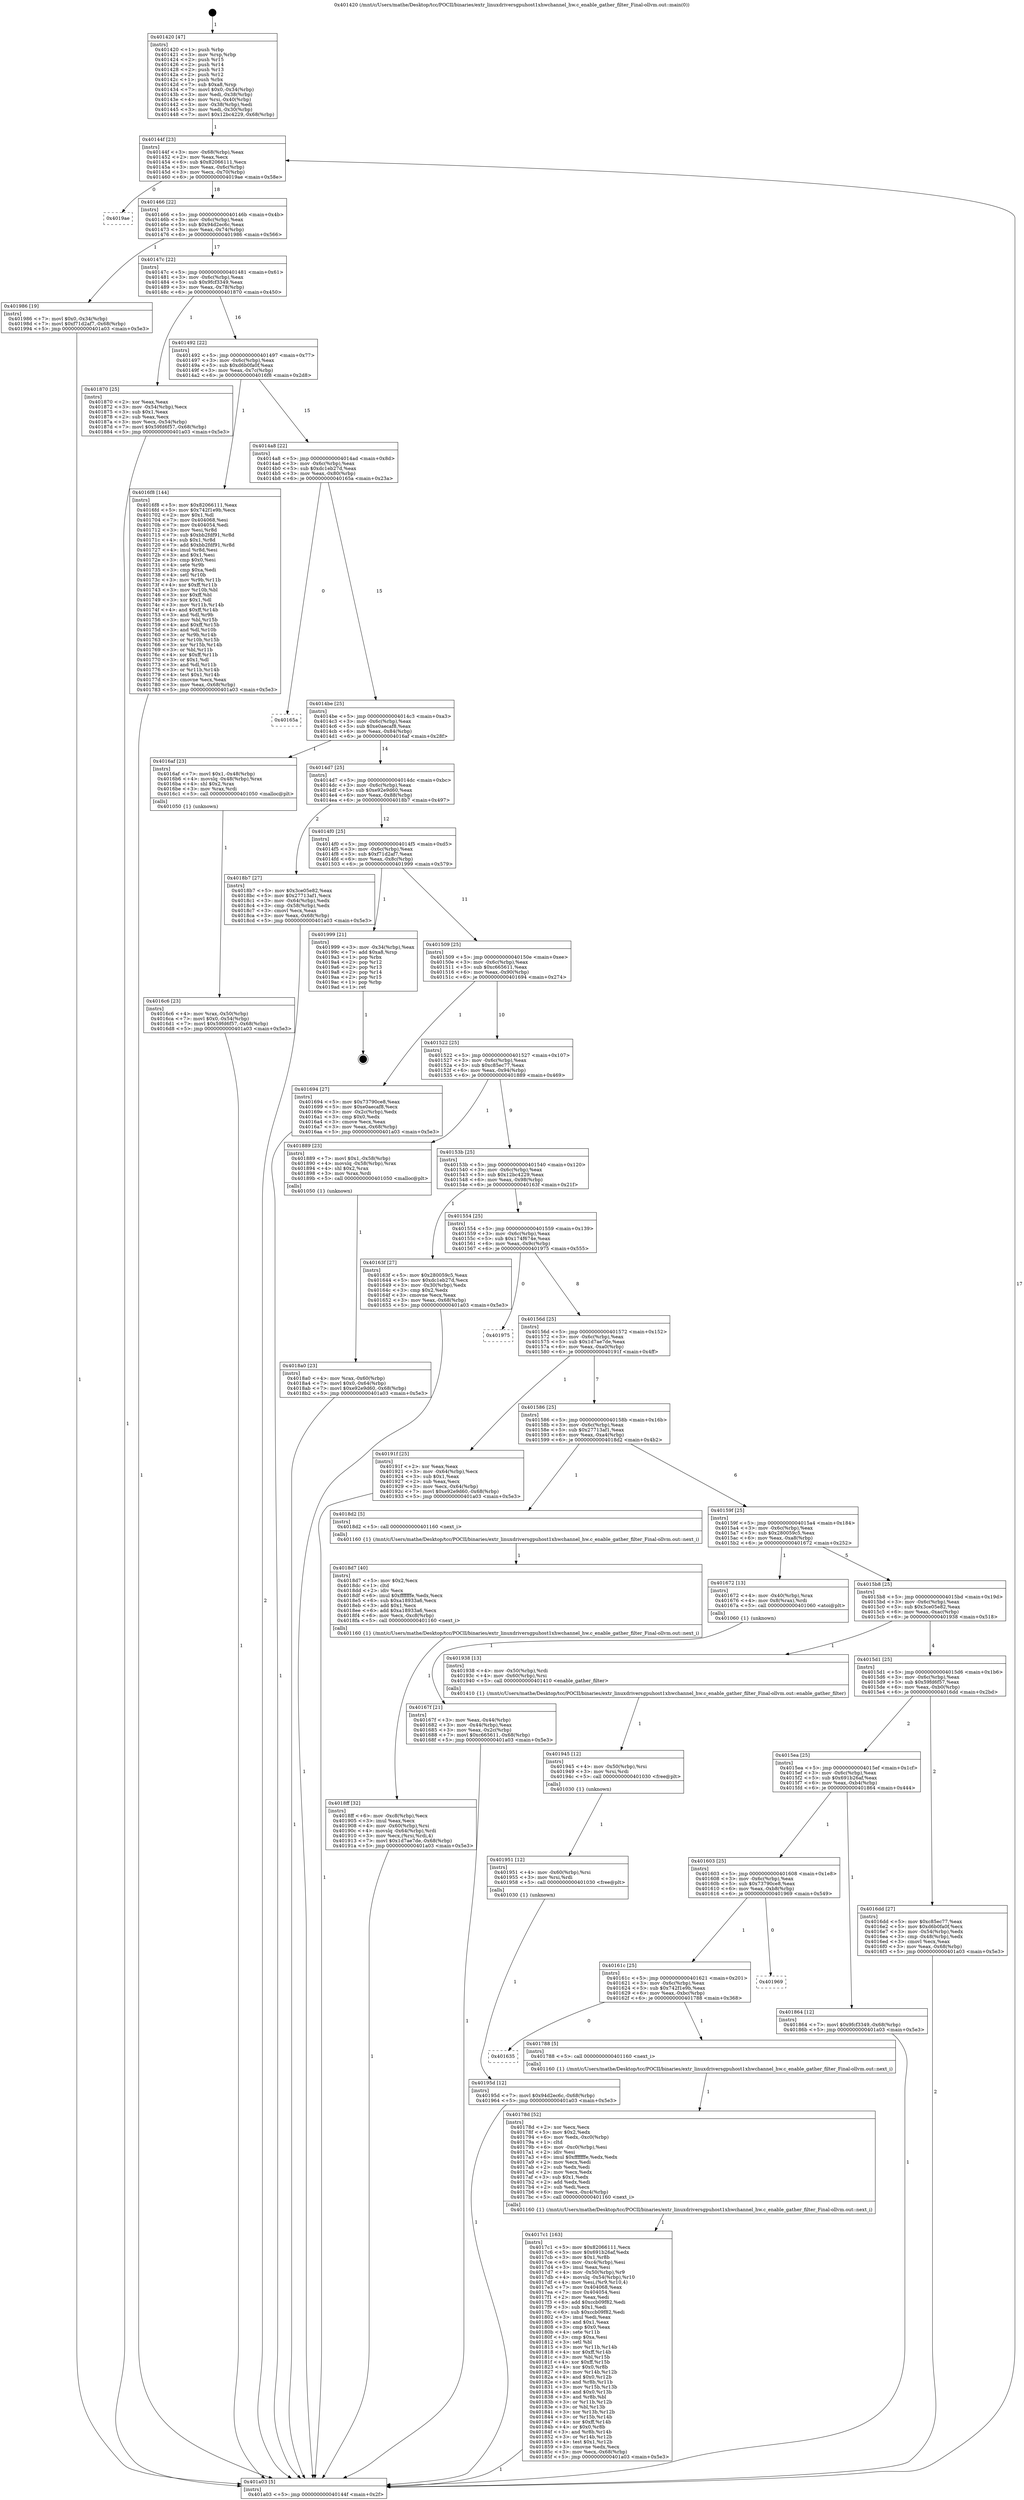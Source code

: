 digraph "0x401420" {
  label = "0x401420 (/mnt/c/Users/mathe/Desktop/tcc/POCII/binaries/extr_linuxdriversgpuhost1xhwchannel_hw.c_enable_gather_filter_Final-ollvm.out::main(0))"
  labelloc = "t"
  node[shape=record]

  Entry [label="",width=0.3,height=0.3,shape=circle,fillcolor=black,style=filled]
  "0x40144f" [label="{
     0x40144f [23]\l
     | [instrs]\l
     &nbsp;&nbsp;0x40144f \<+3\>: mov -0x68(%rbp),%eax\l
     &nbsp;&nbsp;0x401452 \<+2\>: mov %eax,%ecx\l
     &nbsp;&nbsp;0x401454 \<+6\>: sub $0x82066111,%ecx\l
     &nbsp;&nbsp;0x40145a \<+3\>: mov %eax,-0x6c(%rbp)\l
     &nbsp;&nbsp;0x40145d \<+3\>: mov %ecx,-0x70(%rbp)\l
     &nbsp;&nbsp;0x401460 \<+6\>: je 00000000004019ae \<main+0x58e\>\l
  }"]
  "0x4019ae" [label="{
     0x4019ae\l
  }", style=dashed]
  "0x401466" [label="{
     0x401466 [22]\l
     | [instrs]\l
     &nbsp;&nbsp;0x401466 \<+5\>: jmp 000000000040146b \<main+0x4b\>\l
     &nbsp;&nbsp;0x40146b \<+3\>: mov -0x6c(%rbp),%eax\l
     &nbsp;&nbsp;0x40146e \<+5\>: sub $0x94d2ec6c,%eax\l
     &nbsp;&nbsp;0x401473 \<+3\>: mov %eax,-0x74(%rbp)\l
     &nbsp;&nbsp;0x401476 \<+6\>: je 0000000000401986 \<main+0x566\>\l
  }"]
  Exit [label="",width=0.3,height=0.3,shape=circle,fillcolor=black,style=filled,peripheries=2]
  "0x401986" [label="{
     0x401986 [19]\l
     | [instrs]\l
     &nbsp;&nbsp;0x401986 \<+7\>: movl $0x0,-0x34(%rbp)\l
     &nbsp;&nbsp;0x40198d \<+7\>: movl $0xf71d2af7,-0x68(%rbp)\l
     &nbsp;&nbsp;0x401994 \<+5\>: jmp 0000000000401a03 \<main+0x5e3\>\l
  }"]
  "0x40147c" [label="{
     0x40147c [22]\l
     | [instrs]\l
     &nbsp;&nbsp;0x40147c \<+5\>: jmp 0000000000401481 \<main+0x61\>\l
     &nbsp;&nbsp;0x401481 \<+3\>: mov -0x6c(%rbp),%eax\l
     &nbsp;&nbsp;0x401484 \<+5\>: sub $0x9fcf3349,%eax\l
     &nbsp;&nbsp;0x401489 \<+3\>: mov %eax,-0x78(%rbp)\l
     &nbsp;&nbsp;0x40148c \<+6\>: je 0000000000401870 \<main+0x450\>\l
  }"]
  "0x40195d" [label="{
     0x40195d [12]\l
     | [instrs]\l
     &nbsp;&nbsp;0x40195d \<+7\>: movl $0x94d2ec6c,-0x68(%rbp)\l
     &nbsp;&nbsp;0x401964 \<+5\>: jmp 0000000000401a03 \<main+0x5e3\>\l
  }"]
  "0x401870" [label="{
     0x401870 [25]\l
     | [instrs]\l
     &nbsp;&nbsp;0x401870 \<+2\>: xor %eax,%eax\l
     &nbsp;&nbsp;0x401872 \<+3\>: mov -0x54(%rbp),%ecx\l
     &nbsp;&nbsp;0x401875 \<+3\>: sub $0x1,%eax\l
     &nbsp;&nbsp;0x401878 \<+2\>: sub %eax,%ecx\l
     &nbsp;&nbsp;0x40187a \<+3\>: mov %ecx,-0x54(%rbp)\l
     &nbsp;&nbsp;0x40187d \<+7\>: movl $0x59fd6f57,-0x68(%rbp)\l
     &nbsp;&nbsp;0x401884 \<+5\>: jmp 0000000000401a03 \<main+0x5e3\>\l
  }"]
  "0x401492" [label="{
     0x401492 [22]\l
     | [instrs]\l
     &nbsp;&nbsp;0x401492 \<+5\>: jmp 0000000000401497 \<main+0x77\>\l
     &nbsp;&nbsp;0x401497 \<+3\>: mov -0x6c(%rbp),%eax\l
     &nbsp;&nbsp;0x40149a \<+5\>: sub $0xd6b0fa0f,%eax\l
     &nbsp;&nbsp;0x40149f \<+3\>: mov %eax,-0x7c(%rbp)\l
     &nbsp;&nbsp;0x4014a2 \<+6\>: je 00000000004016f8 \<main+0x2d8\>\l
  }"]
  "0x401951" [label="{
     0x401951 [12]\l
     | [instrs]\l
     &nbsp;&nbsp;0x401951 \<+4\>: mov -0x60(%rbp),%rsi\l
     &nbsp;&nbsp;0x401955 \<+3\>: mov %rsi,%rdi\l
     &nbsp;&nbsp;0x401958 \<+5\>: call 0000000000401030 \<free@plt\>\l
     | [calls]\l
     &nbsp;&nbsp;0x401030 \{1\} (unknown)\l
  }"]
  "0x4016f8" [label="{
     0x4016f8 [144]\l
     | [instrs]\l
     &nbsp;&nbsp;0x4016f8 \<+5\>: mov $0x82066111,%eax\l
     &nbsp;&nbsp;0x4016fd \<+5\>: mov $0x742f1e9b,%ecx\l
     &nbsp;&nbsp;0x401702 \<+2\>: mov $0x1,%dl\l
     &nbsp;&nbsp;0x401704 \<+7\>: mov 0x404068,%esi\l
     &nbsp;&nbsp;0x40170b \<+7\>: mov 0x404054,%edi\l
     &nbsp;&nbsp;0x401712 \<+3\>: mov %esi,%r8d\l
     &nbsp;&nbsp;0x401715 \<+7\>: sub $0xbb2fdf91,%r8d\l
     &nbsp;&nbsp;0x40171c \<+4\>: sub $0x1,%r8d\l
     &nbsp;&nbsp;0x401720 \<+7\>: add $0xbb2fdf91,%r8d\l
     &nbsp;&nbsp;0x401727 \<+4\>: imul %r8d,%esi\l
     &nbsp;&nbsp;0x40172b \<+3\>: and $0x1,%esi\l
     &nbsp;&nbsp;0x40172e \<+3\>: cmp $0x0,%esi\l
     &nbsp;&nbsp;0x401731 \<+4\>: sete %r9b\l
     &nbsp;&nbsp;0x401735 \<+3\>: cmp $0xa,%edi\l
     &nbsp;&nbsp;0x401738 \<+4\>: setl %r10b\l
     &nbsp;&nbsp;0x40173c \<+3\>: mov %r9b,%r11b\l
     &nbsp;&nbsp;0x40173f \<+4\>: xor $0xff,%r11b\l
     &nbsp;&nbsp;0x401743 \<+3\>: mov %r10b,%bl\l
     &nbsp;&nbsp;0x401746 \<+3\>: xor $0xff,%bl\l
     &nbsp;&nbsp;0x401749 \<+3\>: xor $0x1,%dl\l
     &nbsp;&nbsp;0x40174c \<+3\>: mov %r11b,%r14b\l
     &nbsp;&nbsp;0x40174f \<+4\>: and $0xff,%r14b\l
     &nbsp;&nbsp;0x401753 \<+3\>: and %dl,%r9b\l
     &nbsp;&nbsp;0x401756 \<+3\>: mov %bl,%r15b\l
     &nbsp;&nbsp;0x401759 \<+4\>: and $0xff,%r15b\l
     &nbsp;&nbsp;0x40175d \<+3\>: and %dl,%r10b\l
     &nbsp;&nbsp;0x401760 \<+3\>: or %r9b,%r14b\l
     &nbsp;&nbsp;0x401763 \<+3\>: or %r10b,%r15b\l
     &nbsp;&nbsp;0x401766 \<+3\>: xor %r15b,%r14b\l
     &nbsp;&nbsp;0x401769 \<+3\>: or %bl,%r11b\l
     &nbsp;&nbsp;0x40176c \<+4\>: xor $0xff,%r11b\l
     &nbsp;&nbsp;0x401770 \<+3\>: or $0x1,%dl\l
     &nbsp;&nbsp;0x401773 \<+3\>: and %dl,%r11b\l
     &nbsp;&nbsp;0x401776 \<+3\>: or %r11b,%r14b\l
     &nbsp;&nbsp;0x401779 \<+4\>: test $0x1,%r14b\l
     &nbsp;&nbsp;0x40177d \<+3\>: cmovne %ecx,%eax\l
     &nbsp;&nbsp;0x401780 \<+3\>: mov %eax,-0x68(%rbp)\l
     &nbsp;&nbsp;0x401783 \<+5\>: jmp 0000000000401a03 \<main+0x5e3\>\l
  }"]
  "0x4014a8" [label="{
     0x4014a8 [22]\l
     | [instrs]\l
     &nbsp;&nbsp;0x4014a8 \<+5\>: jmp 00000000004014ad \<main+0x8d\>\l
     &nbsp;&nbsp;0x4014ad \<+3\>: mov -0x6c(%rbp),%eax\l
     &nbsp;&nbsp;0x4014b0 \<+5\>: sub $0xdc1eb27d,%eax\l
     &nbsp;&nbsp;0x4014b5 \<+3\>: mov %eax,-0x80(%rbp)\l
     &nbsp;&nbsp;0x4014b8 \<+6\>: je 000000000040165a \<main+0x23a\>\l
  }"]
  "0x401945" [label="{
     0x401945 [12]\l
     | [instrs]\l
     &nbsp;&nbsp;0x401945 \<+4\>: mov -0x50(%rbp),%rsi\l
     &nbsp;&nbsp;0x401949 \<+3\>: mov %rsi,%rdi\l
     &nbsp;&nbsp;0x40194c \<+5\>: call 0000000000401030 \<free@plt\>\l
     | [calls]\l
     &nbsp;&nbsp;0x401030 \{1\} (unknown)\l
  }"]
  "0x40165a" [label="{
     0x40165a\l
  }", style=dashed]
  "0x4014be" [label="{
     0x4014be [25]\l
     | [instrs]\l
     &nbsp;&nbsp;0x4014be \<+5\>: jmp 00000000004014c3 \<main+0xa3\>\l
     &nbsp;&nbsp;0x4014c3 \<+3\>: mov -0x6c(%rbp),%eax\l
     &nbsp;&nbsp;0x4014c6 \<+5\>: sub $0xe0aecaf8,%eax\l
     &nbsp;&nbsp;0x4014cb \<+6\>: mov %eax,-0x84(%rbp)\l
     &nbsp;&nbsp;0x4014d1 \<+6\>: je 00000000004016af \<main+0x28f\>\l
  }"]
  "0x4018ff" [label="{
     0x4018ff [32]\l
     | [instrs]\l
     &nbsp;&nbsp;0x4018ff \<+6\>: mov -0xc8(%rbp),%ecx\l
     &nbsp;&nbsp;0x401905 \<+3\>: imul %eax,%ecx\l
     &nbsp;&nbsp;0x401908 \<+4\>: mov -0x60(%rbp),%rsi\l
     &nbsp;&nbsp;0x40190c \<+4\>: movslq -0x64(%rbp),%rdi\l
     &nbsp;&nbsp;0x401910 \<+3\>: mov %ecx,(%rsi,%rdi,4)\l
     &nbsp;&nbsp;0x401913 \<+7\>: movl $0x1d7ae7de,-0x68(%rbp)\l
     &nbsp;&nbsp;0x40191a \<+5\>: jmp 0000000000401a03 \<main+0x5e3\>\l
  }"]
  "0x4016af" [label="{
     0x4016af [23]\l
     | [instrs]\l
     &nbsp;&nbsp;0x4016af \<+7\>: movl $0x1,-0x48(%rbp)\l
     &nbsp;&nbsp;0x4016b6 \<+4\>: movslq -0x48(%rbp),%rax\l
     &nbsp;&nbsp;0x4016ba \<+4\>: shl $0x2,%rax\l
     &nbsp;&nbsp;0x4016be \<+3\>: mov %rax,%rdi\l
     &nbsp;&nbsp;0x4016c1 \<+5\>: call 0000000000401050 \<malloc@plt\>\l
     | [calls]\l
     &nbsp;&nbsp;0x401050 \{1\} (unknown)\l
  }"]
  "0x4014d7" [label="{
     0x4014d7 [25]\l
     | [instrs]\l
     &nbsp;&nbsp;0x4014d7 \<+5\>: jmp 00000000004014dc \<main+0xbc\>\l
     &nbsp;&nbsp;0x4014dc \<+3\>: mov -0x6c(%rbp),%eax\l
     &nbsp;&nbsp;0x4014df \<+5\>: sub $0xe92e9d60,%eax\l
     &nbsp;&nbsp;0x4014e4 \<+6\>: mov %eax,-0x88(%rbp)\l
     &nbsp;&nbsp;0x4014ea \<+6\>: je 00000000004018b7 \<main+0x497\>\l
  }"]
  "0x4018d7" [label="{
     0x4018d7 [40]\l
     | [instrs]\l
     &nbsp;&nbsp;0x4018d7 \<+5\>: mov $0x2,%ecx\l
     &nbsp;&nbsp;0x4018dc \<+1\>: cltd\l
     &nbsp;&nbsp;0x4018dd \<+2\>: idiv %ecx\l
     &nbsp;&nbsp;0x4018df \<+6\>: imul $0xfffffffe,%edx,%ecx\l
     &nbsp;&nbsp;0x4018e5 \<+6\>: sub $0xa18933a6,%ecx\l
     &nbsp;&nbsp;0x4018eb \<+3\>: add $0x1,%ecx\l
     &nbsp;&nbsp;0x4018ee \<+6\>: add $0xa18933a6,%ecx\l
     &nbsp;&nbsp;0x4018f4 \<+6\>: mov %ecx,-0xc8(%rbp)\l
     &nbsp;&nbsp;0x4018fa \<+5\>: call 0000000000401160 \<next_i\>\l
     | [calls]\l
     &nbsp;&nbsp;0x401160 \{1\} (/mnt/c/Users/mathe/Desktop/tcc/POCII/binaries/extr_linuxdriversgpuhost1xhwchannel_hw.c_enable_gather_filter_Final-ollvm.out::next_i)\l
  }"]
  "0x4018b7" [label="{
     0x4018b7 [27]\l
     | [instrs]\l
     &nbsp;&nbsp;0x4018b7 \<+5\>: mov $0x3ce05e82,%eax\l
     &nbsp;&nbsp;0x4018bc \<+5\>: mov $0x27713af1,%ecx\l
     &nbsp;&nbsp;0x4018c1 \<+3\>: mov -0x64(%rbp),%edx\l
     &nbsp;&nbsp;0x4018c4 \<+3\>: cmp -0x58(%rbp),%edx\l
     &nbsp;&nbsp;0x4018c7 \<+3\>: cmovl %ecx,%eax\l
     &nbsp;&nbsp;0x4018ca \<+3\>: mov %eax,-0x68(%rbp)\l
     &nbsp;&nbsp;0x4018cd \<+5\>: jmp 0000000000401a03 \<main+0x5e3\>\l
  }"]
  "0x4014f0" [label="{
     0x4014f0 [25]\l
     | [instrs]\l
     &nbsp;&nbsp;0x4014f0 \<+5\>: jmp 00000000004014f5 \<main+0xd5\>\l
     &nbsp;&nbsp;0x4014f5 \<+3\>: mov -0x6c(%rbp),%eax\l
     &nbsp;&nbsp;0x4014f8 \<+5\>: sub $0xf71d2af7,%eax\l
     &nbsp;&nbsp;0x4014fd \<+6\>: mov %eax,-0x8c(%rbp)\l
     &nbsp;&nbsp;0x401503 \<+6\>: je 0000000000401999 \<main+0x579\>\l
  }"]
  "0x4018a0" [label="{
     0x4018a0 [23]\l
     | [instrs]\l
     &nbsp;&nbsp;0x4018a0 \<+4\>: mov %rax,-0x60(%rbp)\l
     &nbsp;&nbsp;0x4018a4 \<+7\>: movl $0x0,-0x64(%rbp)\l
     &nbsp;&nbsp;0x4018ab \<+7\>: movl $0xe92e9d60,-0x68(%rbp)\l
     &nbsp;&nbsp;0x4018b2 \<+5\>: jmp 0000000000401a03 \<main+0x5e3\>\l
  }"]
  "0x401999" [label="{
     0x401999 [21]\l
     | [instrs]\l
     &nbsp;&nbsp;0x401999 \<+3\>: mov -0x34(%rbp),%eax\l
     &nbsp;&nbsp;0x40199c \<+7\>: add $0xa8,%rsp\l
     &nbsp;&nbsp;0x4019a3 \<+1\>: pop %rbx\l
     &nbsp;&nbsp;0x4019a4 \<+2\>: pop %r12\l
     &nbsp;&nbsp;0x4019a6 \<+2\>: pop %r13\l
     &nbsp;&nbsp;0x4019a8 \<+2\>: pop %r14\l
     &nbsp;&nbsp;0x4019aa \<+2\>: pop %r15\l
     &nbsp;&nbsp;0x4019ac \<+1\>: pop %rbp\l
     &nbsp;&nbsp;0x4019ad \<+1\>: ret\l
  }"]
  "0x401509" [label="{
     0x401509 [25]\l
     | [instrs]\l
     &nbsp;&nbsp;0x401509 \<+5\>: jmp 000000000040150e \<main+0xee\>\l
     &nbsp;&nbsp;0x40150e \<+3\>: mov -0x6c(%rbp),%eax\l
     &nbsp;&nbsp;0x401511 \<+5\>: sub $0xc665611,%eax\l
     &nbsp;&nbsp;0x401516 \<+6\>: mov %eax,-0x90(%rbp)\l
     &nbsp;&nbsp;0x40151c \<+6\>: je 0000000000401694 \<main+0x274\>\l
  }"]
  "0x4017c1" [label="{
     0x4017c1 [163]\l
     | [instrs]\l
     &nbsp;&nbsp;0x4017c1 \<+5\>: mov $0x82066111,%ecx\l
     &nbsp;&nbsp;0x4017c6 \<+5\>: mov $0x691b26af,%edx\l
     &nbsp;&nbsp;0x4017cb \<+3\>: mov $0x1,%r8b\l
     &nbsp;&nbsp;0x4017ce \<+6\>: mov -0xc4(%rbp),%esi\l
     &nbsp;&nbsp;0x4017d4 \<+3\>: imul %eax,%esi\l
     &nbsp;&nbsp;0x4017d7 \<+4\>: mov -0x50(%rbp),%r9\l
     &nbsp;&nbsp;0x4017db \<+4\>: movslq -0x54(%rbp),%r10\l
     &nbsp;&nbsp;0x4017df \<+4\>: mov %esi,(%r9,%r10,4)\l
     &nbsp;&nbsp;0x4017e3 \<+7\>: mov 0x404068,%eax\l
     &nbsp;&nbsp;0x4017ea \<+7\>: mov 0x404054,%esi\l
     &nbsp;&nbsp;0x4017f1 \<+2\>: mov %eax,%edi\l
     &nbsp;&nbsp;0x4017f3 \<+6\>: add $0xccb09f82,%edi\l
     &nbsp;&nbsp;0x4017f9 \<+3\>: sub $0x1,%edi\l
     &nbsp;&nbsp;0x4017fc \<+6\>: sub $0xccb09f82,%edi\l
     &nbsp;&nbsp;0x401802 \<+3\>: imul %edi,%eax\l
     &nbsp;&nbsp;0x401805 \<+3\>: and $0x1,%eax\l
     &nbsp;&nbsp;0x401808 \<+3\>: cmp $0x0,%eax\l
     &nbsp;&nbsp;0x40180b \<+4\>: sete %r11b\l
     &nbsp;&nbsp;0x40180f \<+3\>: cmp $0xa,%esi\l
     &nbsp;&nbsp;0x401812 \<+3\>: setl %bl\l
     &nbsp;&nbsp;0x401815 \<+3\>: mov %r11b,%r14b\l
     &nbsp;&nbsp;0x401818 \<+4\>: xor $0xff,%r14b\l
     &nbsp;&nbsp;0x40181c \<+3\>: mov %bl,%r15b\l
     &nbsp;&nbsp;0x40181f \<+4\>: xor $0xff,%r15b\l
     &nbsp;&nbsp;0x401823 \<+4\>: xor $0x0,%r8b\l
     &nbsp;&nbsp;0x401827 \<+3\>: mov %r14b,%r12b\l
     &nbsp;&nbsp;0x40182a \<+4\>: and $0x0,%r12b\l
     &nbsp;&nbsp;0x40182e \<+3\>: and %r8b,%r11b\l
     &nbsp;&nbsp;0x401831 \<+3\>: mov %r15b,%r13b\l
     &nbsp;&nbsp;0x401834 \<+4\>: and $0x0,%r13b\l
     &nbsp;&nbsp;0x401838 \<+3\>: and %r8b,%bl\l
     &nbsp;&nbsp;0x40183b \<+3\>: or %r11b,%r12b\l
     &nbsp;&nbsp;0x40183e \<+3\>: or %bl,%r13b\l
     &nbsp;&nbsp;0x401841 \<+3\>: xor %r13b,%r12b\l
     &nbsp;&nbsp;0x401844 \<+3\>: or %r15b,%r14b\l
     &nbsp;&nbsp;0x401847 \<+4\>: xor $0xff,%r14b\l
     &nbsp;&nbsp;0x40184b \<+4\>: or $0x0,%r8b\l
     &nbsp;&nbsp;0x40184f \<+3\>: and %r8b,%r14b\l
     &nbsp;&nbsp;0x401852 \<+3\>: or %r14b,%r12b\l
     &nbsp;&nbsp;0x401855 \<+4\>: test $0x1,%r12b\l
     &nbsp;&nbsp;0x401859 \<+3\>: cmovne %edx,%ecx\l
     &nbsp;&nbsp;0x40185c \<+3\>: mov %ecx,-0x68(%rbp)\l
     &nbsp;&nbsp;0x40185f \<+5\>: jmp 0000000000401a03 \<main+0x5e3\>\l
  }"]
  "0x401694" [label="{
     0x401694 [27]\l
     | [instrs]\l
     &nbsp;&nbsp;0x401694 \<+5\>: mov $0x73790ce8,%eax\l
     &nbsp;&nbsp;0x401699 \<+5\>: mov $0xe0aecaf8,%ecx\l
     &nbsp;&nbsp;0x40169e \<+3\>: mov -0x2c(%rbp),%edx\l
     &nbsp;&nbsp;0x4016a1 \<+3\>: cmp $0x0,%edx\l
     &nbsp;&nbsp;0x4016a4 \<+3\>: cmove %ecx,%eax\l
     &nbsp;&nbsp;0x4016a7 \<+3\>: mov %eax,-0x68(%rbp)\l
     &nbsp;&nbsp;0x4016aa \<+5\>: jmp 0000000000401a03 \<main+0x5e3\>\l
  }"]
  "0x401522" [label="{
     0x401522 [25]\l
     | [instrs]\l
     &nbsp;&nbsp;0x401522 \<+5\>: jmp 0000000000401527 \<main+0x107\>\l
     &nbsp;&nbsp;0x401527 \<+3\>: mov -0x6c(%rbp),%eax\l
     &nbsp;&nbsp;0x40152a \<+5\>: sub $0xc85ec77,%eax\l
     &nbsp;&nbsp;0x40152f \<+6\>: mov %eax,-0x94(%rbp)\l
     &nbsp;&nbsp;0x401535 \<+6\>: je 0000000000401889 \<main+0x469\>\l
  }"]
  "0x40178d" [label="{
     0x40178d [52]\l
     | [instrs]\l
     &nbsp;&nbsp;0x40178d \<+2\>: xor %ecx,%ecx\l
     &nbsp;&nbsp;0x40178f \<+5\>: mov $0x2,%edx\l
     &nbsp;&nbsp;0x401794 \<+6\>: mov %edx,-0xc0(%rbp)\l
     &nbsp;&nbsp;0x40179a \<+1\>: cltd\l
     &nbsp;&nbsp;0x40179b \<+6\>: mov -0xc0(%rbp),%esi\l
     &nbsp;&nbsp;0x4017a1 \<+2\>: idiv %esi\l
     &nbsp;&nbsp;0x4017a3 \<+6\>: imul $0xfffffffe,%edx,%edx\l
     &nbsp;&nbsp;0x4017a9 \<+2\>: mov %ecx,%edi\l
     &nbsp;&nbsp;0x4017ab \<+2\>: sub %edx,%edi\l
     &nbsp;&nbsp;0x4017ad \<+2\>: mov %ecx,%edx\l
     &nbsp;&nbsp;0x4017af \<+3\>: sub $0x1,%edx\l
     &nbsp;&nbsp;0x4017b2 \<+2\>: add %edx,%edi\l
     &nbsp;&nbsp;0x4017b4 \<+2\>: sub %edi,%ecx\l
     &nbsp;&nbsp;0x4017b6 \<+6\>: mov %ecx,-0xc4(%rbp)\l
     &nbsp;&nbsp;0x4017bc \<+5\>: call 0000000000401160 \<next_i\>\l
     | [calls]\l
     &nbsp;&nbsp;0x401160 \{1\} (/mnt/c/Users/mathe/Desktop/tcc/POCII/binaries/extr_linuxdriversgpuhost1xhwchannel_hw.c_enable_gather_filter_Final-ollvm.out::next_i)\l
  }"]
  "0x401889" [label="{
     0x401889 [23]\l
     | [instrs]\l
     &nbsp;&nbsp;0x401889 \<+7\>: movl $0x1,-0x58(%rbp)\l
     &nbsp;&nbsp;0x401890 \<+4\>: movslq -0x58(%rbp),%rax\l
     &nbsp;&nbsp;0x401894 \<+4\>: shl $0x2,%rax\l
     &nbsp;&nbsp;0x401898 \<+3\>: mov %rax,%rdi\l
     &nbsp;&nbsp;0x40189b \<+5\>: call 0000000000401050 \<malloc@plt\>\l
     | [calls]\l
     &nbsp;&nbsp;0x401050 \{1\} (unknown)\l
  }"]
  "0x40153b" [label="{
     0x40153b [25]\l
     | [instrs]\l
     &nbsp;&nbsp;0x40153b \<+5\>: jmp 0000000000401540 \<main+0x120\>\l
     &nbsp;&nbsp;0x401540 \<+3\>: mov -0x6c(%rbp),%eax\l
     &nbsp;&nbsp;0x401543 \<+5\>: sub $0x12bc4229,%eax\l
     &nbsp;&nbsp;0x401548 \<+6\>: mov %eax,-0x98(%rbp)\l
     &nbsp;&nbsp;0x40154e \<+6\>: je 000000000040163f \<main+0x21f\>\l
  }"]
  "0x401635" [label="{
     0x401635\l
  }", style=dashed]
  "0x40163f" [label="{
     0x40163f [27]\l
     | [instrs]\l
     &nbsp;&nbsp;0x40163f \<+5\>: mov $0x280059c5,%eax\l
     &nbsp;&nbsp;0x401644 \<+5\>: mov $0xdc1eb27d,%ecx\l
     &nbsp;&nbsp;0x401649 \<+3\>: mov -0x30(%rbp),%edx\l
     &nbsp;&nbsp;0x40164c \<+3\>: cmp $0x2,%edx\l
     &nbsp;&nbsp;0x40164f \<+3\>: cmovne %ecx,%eax\l
     &nbsp;&nbsp;0x401652 \<+3\>: mov %eax,-0x68(%rbp)\l
     &nbsp;&nbsp;0x401655 \<+5\>: jmp 0000000000401a03 \<main+0x5e3\>\l
  }"]
  "0x401554" [label="{
     0x401554 [25]\l
     | [instrs]\l
     &nbsp;&nbsp;0x401554 \<+5\>: jmp 0000000000401559 \<main+0x139\>\l
     &nbsp;&nbsp;0x401559 \<+3\>: mov -0x6c(%rbp),%eax\l
     &nbsp;&nbsp;0x40155c \<+5\>: sub $0x174f674e,%eax\l
     &nbsp;&nbsp;0x401561 \<+6\>: mov %eax,-0x9c(%rbp)\l
     &nbsp;&nbsp;0x401567 \<+6\>: je 0000000000401975 \<main+0x555\>\l
  }"]
  "0x401a03" [label="{
     0x401a03 [5]\l
     | [instrs]\l
     &nbsp;&nbsp;0x401a03 \<+5\>: jmp 000000000040144f \<main+0x2f\>\l
  }"]
  "0x401420" [label="{
     0x401420 [47]\l
     | [instrs]\l
     &nbsp;&nbsp;0x401420 \<+1\>: push %rbp\l
     &nbsp;&nbsp;0x401421 \<+3\>: mov %rsp,%rbp\l
     &nbsp;&nbsp;0x401424 \<+2\>: push %r15\l
     &nbsp;&nbsp;0x401426 \<+2\>: push %r14\l
     &nbsp;&nbsp;0x401428 \<+2\>: push %r13\l
     &nbsp;&nbsp;0x40142a \<+2\>: push %r12\l
     &nbsp;&nbsp;0x40142c \<+1\>: push %rbx\l
     &nbsp;&nbsp;0x40142d \<+7\>: sub $0xa8,%rsp\l
     &nbsp;&nbsp;0x401434 \<+7\>: movl $0x0,-0x34(%rbp)\l
     &nbsp;&nbsp;0x40143b \<+3\>: mov %edi,-0x38(%rbp)\l
     &nbsp;&nbsp;0x40143e \<+4\>: mov %rsi,-0x40(%rbp)\l
     &nbsp;&nbsp;0x401442 \<+3\>: mov -0x38(%rbp),%edi\l
     &nbsp;&nbsp;0x401445 \<+3\>: mov %edi,-0x30(%rbp)\l
     &nbsp;&nbsp;0x401448 \<+7\>: movl $0x12bc4229,-0x68(%rbp)\l
  }"]
  "0x401788" [label="{
     0x401788 [5]\l
     | [instrs]\l
     &nbsp;&nbsp;0x401788 \<+5\>: call 0000000000401160 \<next_i\>\l
     | [calls]\l
     &nbsp;&nbsp;0x401160 \{1\} (/mnt/c/Users/mathe/Desktop/tcc/POCII/binaries/extr_linuxdriversgpuhost1xhwchannel_hw.c_enable_gather_filter_Final-ollvm.out::next_i)\l
  }"]
  "0x401975" [label="{
     0x401975\l
  }", style=dashed]
  "0x40156d" [label="{
     0x40156d [25]\l
     | [instrs]\l
     &nbsp;&nbsp;0x40156d \<+5\>: jmp 0000000000401572 \<main+0x152\>\l
     &nbsp;&nbsp;0x401572 \<+3\>: mov -0x6c(%rbp),%eax\l
     &nbsp;&nbsp;0x401575 \<+5\>: sub $0x1d7ae7de,%eax\l
     &nbsp;&nbsp;0x40157a \<+6\>: mov %eax,-0xa0(%rbp)\l
     &nbsp;&nbsp;0x401580 \<+6\>: je 000000000040191f \<main+0x4ff\>\l
  }"]
  "0x40161c" [label="{
     0x40161c [25]\l
     | [instrs]\l
     &nbsp;&nbsp;0x40161c \<+5\>: jmp 0000000000401621 \<main+0x201\>\l
     &nbsp;&nbsp;0x401621 \<+3\>: mov -0x6c(%rbp),%eax\l
     &nbsp;&nbsp;0x401624 \<+5\>: sub $0x742f1e9b,%eax\l
     &nbsp;&nbsp;0x401629 \<+6\>: mov %eax,-0xbc(%rbp)\l
     &nbsp;&nbsp;0x40162f \<+6\>: je 0000000000401788 \<main+0x368\>\l
  }"]
  "0x40191f" [label="{
     0x40191f [25]\l
     | [instrs]\l
     &nbsp;&nbsp;0x40191f \<+2\>: xor %eax,%eax\l
     &nbsp;&nbsp;0x401921 \<+3\>: mov -0x64(%rbp),%ecx\l
     &nbsp;&nbsp;0x401924 \<+3\>: sub $0x1,%eax\l
     &nbsp;&nbsp;0x401927 \<+2\>: sub %eax,%ecx\l
     &nbsp;&nbsp;0x401929 \<+3\>: mov %ecx,-0x64(%rbp)\l
     &nbsp;&nbsp;0x40192c \<+7\>: movl $0xe92e9d60,-0x68(%rbp)\l
     &nbsp;&nbsp;0x401933 \<+5\>: jmp 0000000000401a03 \<main+0x5e3\>\l
  }"]
  "0x401586" [label="{
     0x401586 [25]\l
     | [instrs]\l
     &nbsp;&nbsp;0x401586 \<+5\>: jmp 000000000040158b \<main+0x16b\>\l
     &nbsp;&nbsp;0x40158b \<+3\>: mov -0x6c(%rbp),%eax\l
     &nbsp;&nbsp;0x40158e \<+5\>: sub $0x27713af1,%eax\l
     &nbsp;&nbsp;0x401593 \<+6\>: mov %eax,-0xa4(%rbp)\l
     &nbsp;&nbsp;0x401599 \<+6\>: je 00000000004018d2 \<main+0x4b2\>\l
  }"]
  "0x401969" [label="{
     0x401969\l
  }", style=dashed]
  "0x4018d2" [label="{
     0x4018d2 [5]\l
     | [instrs]\l
     &nbsp;&nbsp;0x4018d2 \<+5\>: call 0000000000401160 \<next_i\>\l
     | [calls]\l
     &nbsp;&nbsp;0x401160 \{1\} (/mnt/c/Users/mathe/Desktop/tcc/POCII/binaries/extr_linuxdriversgpuhost1xhwchannel_hw.c_enable_gather_filter_Final-ollvm.out::next_i)\l
  }"]
  "0x40159f" [label="{
     0x40159f [25]\l
     | [instrs]\l
     &nbsp;&nbsp;0x40159f \<+5\>: jmp 00000000004015a4 \<main+0x184\>\l
     &nbsp;&nbsp;0x4015a4 \<+3\>: mov -0x6c(%rbp),%eax\l
     &nbsp;&nbsp;0x4015a7 \<+5\>: sub $0x280059c5,%eax\l
     &nbsp;&nbsp;0x4015ac \<+6\>: mov %eax,-0xa8(%rbp)\l
     &nbsp;&nbsp;0x4015b2 \<+6\>: je 0000000000401672 \<main+0x252\>\l
  }"]
  "0x401603" [label="{
     0x401603 [25]\l
     | [instrs]\l
     &nbsp;&nbsp;0x401603 \<+5\>: jmp 0000000000401608 \<main+0x1e8\>\l
     &nbsp;&nbsp;0x401608 \<+3\>: mov -0x6c(%rbp),%eax\l
     &nbsp;&nbsp;0x40160b \<+5\>: sub $0x73790ce8,%eax\l
     &nbsp;&nbsp;0x401610 \<+6\>: mov %eax,-0xb8(%rbp)\l
     &nbsp;&nbsp;0x401616 \<+6\>: je 0000000000401969 \<main+0x549\>\l
  }"]
  "0x401672" [label="{
     0x401672 [13]\l
     | [instrs]\l
     &nbsp;&nbsp;0x401672 \<+4\>: mov -0x40(%rbp),%rax\l
     &nbsp;&nbsp;0x401676 \<+4\>: mov 0x8(%rax),%rdi\l
     &nbsp;&nbsp;0x40167a \<+5\>: call 0000000000401060 \<atoi@plt\>\l
     | [calls]\l
     &nbsp;&nbsp;0x401060 \{1\} (unknown)\l
  }"]
  "0x4015b8" [label="{
     0x4015b8 [25]\l
     | [instrs]\l
     &nbsp;&nbsp;0x4015b8 \<+5\>: jmp 00000000004015bd \<main+0x19d\>\l
     &nbsp;&nbsp;0x4015bd \<+3\>: mov -0x6c(%rbp),%eax\l
     &nbsp;&nbsp;0x4015c0 \<+5\>: sub $0x3ce05e82,%eax\l
     &nbsp;&nbsp;0x4015c5 \<+6\>: mov %eax,-0xac(%rbp)\l
     &nbsp;&nbsp;0x4015cb \<+6\>: je 0000000000401938 \<main+0x518\>\l
  }"]
  "0x40167f" [label="{
     0x40167f [21]\l
     | [instrs]\l
     &nbsp;&nbsp;0x40167f \<+3\>: mov %eax,-0x44(%rbp)\l
     &nbsp;&nbsp;0x401682 \<+3\>: mov -0x44(%rbp),%eax\l
     &nbsp;&nbsp;0x401685 \<+3\>: mov %eax,-0x2c(%rbp)\l
     &nbsp;&nbsp;0x401688 \<+7\>: movl $0xc665611,-0x68(%rbp)\l
     &nbsp;&nbsp;0x40168f \<+5\>: jmp 0000000000401a03 \<main+0x5e3\>\l
  }"]
  "0x4016c6" [label="{
     0x4016c6 [23]\l
     | [instrs]\l
     &nbsp;&nbsp;0x4016c6 \<+4\>: mov %rax,-0x50(%rbp)\l
     &nbsp;&nbsp;0x4016ca \<+7\>: movl $0x0,-0x54(%rbp)\l
     &nbsp;&nbsp;0x4016d1 \<+7\>: movl $0x59fd6f57,-0x68(%rbp)\l
     &nbsp;&nbsp;0x4016d8 \<+5\>: jmp 0000000000401a03 \<main+0x5e3\>\l
  }"]
  "0x401864" [label="{
     0x401864 [12]\l
     | [instrs]\l
     &nbsp;&nbsp;0x401864 \<+7\>: movl $0x9fcf3349,-0x68(%rbp)\l
     &nbsp;&nbsp;0x40186b \<+5\>: jmp 0000000000401a03 \<main+0x5e3\>\l
  }"]
  "0x401938" [label="{
     0x401938 [13]\l
     | [instrs]\l
     &nbsp;&nbsp;0x401938 \<+4\>: mov -0x50(%rbp),%rdi\l
     &nbsp;&nbsp;0x40193c \<+4\>: mov -0x60(%rbp),%rsi\l
     &nbsp;&nbsp;0x401940 \<+5\>: call 0000000000401410 \<enable_gather_filter\>\l
     | [calls]\l
     &nbsp;&nbsp;0x401410 \{1\} (/mnt/c/Users/mathe/Desktop/tcc/POCII/binaries/extr_linuxdriversgpuhost1xhwchannel_hw.c_enable_gather_filter_Final-ollvm.out::enable_gather_filter)\l
  }"]
  "0x4015d1" [label="{
     0x4015d1 [25]\l
     | [instrs]\l
     &nbsp;&nbsp;0x4015d1 \<+5\>: jmp 00000000004015d6 \<main+0x1b6\>\l
     &nbsp;&nbsp;0x4015d6 \<+3\>: mov -0x6c(%rbp),%eax\l
     &nbsp;&nbsp;0x4015d9 \<+5\>: sub $0x59fd6f57,%eax\l
     &nbsp;&nbsp;0x4015de \<+6\>: mov %eax,-0xb0(%rbp)\l
     &nbsp;&nbsp;0x4015e4 \<+6\>: je 00000000004016dd \<main+0x2bd\>\l
  }"]
  "0x4015ea" [label="{
     0x4015ea [25]\l
     | [instrs]\l
     &nbsp;&nbsp;0x4015ea \<+5\>: jmp 00000000004015ef \<main+0x1cf\>\l
     &nbsp;&nbsp;0x4015ef \<+3\>: mov -0x6c(%rbp),%eax\l
     &nbsp;&nbsp;0x4015f2 \<+5\>: sub $0x691b26af,%eax\l
     &nbsp;&nbsp;0x4015f7 \<+6\>: mov %eax,-0xb4(%rbp)\l
     &nbsp;&nbsp;0x4015fd \<+6\>: je 0000000000401864 \<main+0x444\>\l
  }"]
  "0x4016dd" [label="{
     0x4016dd [27]\l
     | [instrs]\l
     &nbsp;&nbsp;0x4016dd \<+5\>: mov $0xc85ec77,%eax\l
     &nbsp;&nbsp;0x4016e2 \<+5\>: mov $0xd6b0fa0f,%ecx\l
     &nbsp;&nbsp;0x4016e7 \<+3\>: mov -0x54(%rbp),%edx\l
     &nbsp;&nbsp;0x4016ea \<+3\>: cmp -0x48(%rbp),%edx\l
     &nbsp;&nbsp;0x4016ed \<+3\>: cmovl %ecx,%eax\l
     &nbsp;&nbsp;0x4016f0 \<+3\>: mov %eax,-0x68(%rbp)\l
     &nbsp;&nbsp;0x4016f3 \<+5\>: jmp 0000000000401a03 \<main+0x5e3\>\l
  }"]
  Entry -> "0x401420" [label=" 1"]
  "0x40144f" -> "0x4019ae" [label=" 0"]
  "0x40144f" -> "0x401466" [label=" 18"]
  "0x401999" -> Exit [label=" 1"]
  "0x401466" -> "0x401986" [label=" 1"]
  "0x401466" -> "0x40147c" [label=" 17"]
  "0x401986" -> "0x401a03" [label=" 1"]
  "0x40147c" -> "0x401870" [label=" 1"]
  "0x40147c" -> "0x401492" [label=" 16"]
  "0x40195d" -> "0x401a03" [label=" 1"]
  "0x401492" -> "0x4016f8" [label=" 1"]
  "0x401492" -> "0x4014a8" [label=" 15"]
  "0x401951" -> "0x40195d" [label=" 1"]
  "0x4014a8" -> "0x40165a" [label=" 0"]
  "0x4014a8" -> "0x4014be" [label=" 15"]
  "0x401945" -> "0x401951" [label=" 1"]
  "0x4014be" -> "0x4016af" [label=" 1"]
  "0x4014be" -> "0x4014d7" [label=" 14"]
  "0x401938" -> "0x401945" [label=" 1"]
  "0x4014d7" -> "0x4018b7" [label=" 2"]
  "0x4014d7" -> "0x4014f0" [label=" 12"]
  "0x40191f" -> "0x401a03" [label=" 1"]
  "0x4014f0" -> "0x401999" [label=" 1"]
  "0x4014f0" -> "0x401509" [label=" 11"]
  "0x4018ff" -> "0x401a03" [label=" 1"]
  "0x401509" -> "0x401694" [label=" 1"]
  "0x401509" -> "0x401522" [label=" 10"]
  "0x4018d7" -> "0x4018ff" [label=" 1"]
  "0x401522" -> "0x401889" [label=" 1"]
  "0x401522" -> "0x40153b" [label=" 9"]
  "0x4018d2" -> "0x4018d7" [label=" 1"]
  "0x40153b" -> "0x40163f" [label=" 1"]
  "0x40153b" -> "0x401554" [label=" 8"]
  "0x40163f" -> "0x401a03" [label=" 1"]
  "0x401420" -> "0x40144f" [label=" 1"]
  "0x401a03" -> "0x40144f" [label=" 17"]
  "0x4018b7" -> "0x401a03" [label=" 2"]
  "0x401554" -> "0x401975" [label=" 0"]
  "0x401554" -> "0x40156d" [label=" 8"]
  "0x4018a0" -> "0x401a03" [label=" 1"]
  "0x40156d" -> "0x40191f" [label=" 1"]
  "0x40156d" -> "0x401586" [label=" 7"]
  "0x401870" -> "0x401a03" [label=" 1"]
  "0x401586" -> "0x4018d2" [label=" 1"]
  "0x401586" -> "0x40159f" [label=" 6"]
  "0x401864" -> "0x401a03" [label=" 1"]
  "0x40159f" -> "0x401672" [label=" 1"]
  "0x40159f" -> "0x4015b8" [label=" 5"]
  "0x401672" -> "0x40167f" [label=" 1"]
  "0x40167f" -> "0x401a03" [label=" 1"]
  "0x401694" -> "0x401a03" [label=" 1"]
  "0x4016af" -> "0x4016c6" [label=" 1"]
  "0x4016c6" -> "0x401a03" [label=" 1"]
  "0x40178d" -> "0x4017c1" [label=" 1"]
  "0x4015b8" -> "0x401938" [label=" 1"]
  "0x4015b8" -> "0x4015d1" [label=" 4"]
  "0x401788" -> "0x40178d" [label=" 1"]
  "0x4015d1" -> "0x4016dd" [label=" 2"]
  "0x4015d1" -> "0x4015ea" [label=" 2"]
  "0x4016dd" -> "0x401a03" [label=" 2"]
  "0x4016f8" -> "0x401a03" [label=" 1"]
  "0x40161c" -> "0x401635" [label=" 0"]
  "0x4015ea" -> "0x401864" [label=" 1"]
  "0x4015ea" -> "0x401603" [label=" 1"]
  "0x4017c1" -> "0x401a03" [label=" 1"]
  "0x401603" -> "0x401969" [label=" 0"]
  "0x401603" -> "0x40161c" [label=" 1"]
  "0x401889" -> "0x4018a0" [label=" 1"]
  "0x40161c" -> "0x401788" [label=" 1"]
}
